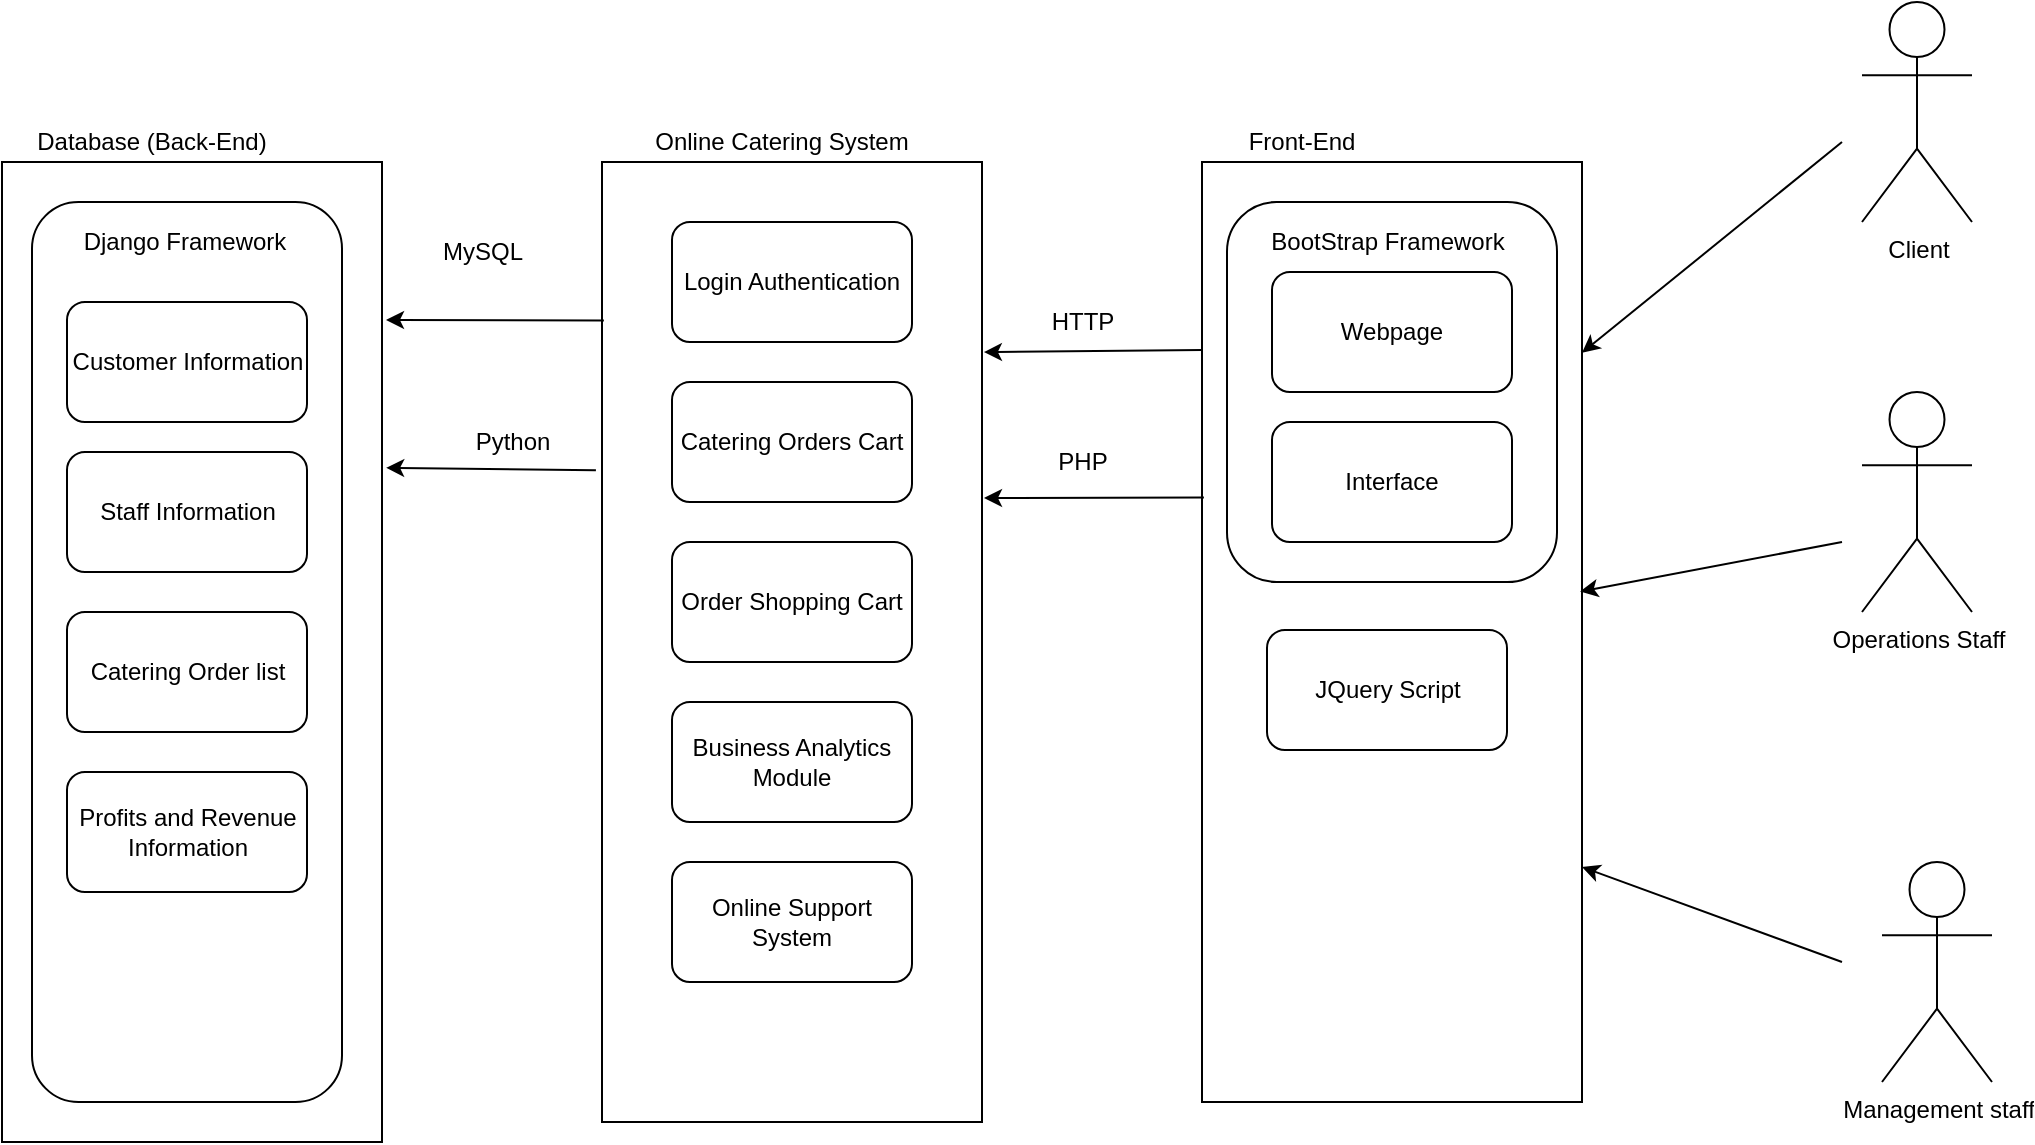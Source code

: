 <mxfile version="13.6.9" type="github">
  <diagram id="Uiol1SnUfE1j45obXhNL" name="Page-1">
    <mxGraphModel dx="1422" dy="763" grid="1" gridSize="10" guides="1" tooltips="1" connect="1" arrows="1" fold="1" page="1" pageScale="1" pageWidth="1169" pageHeight="827" math="0" shadow="0">
      <root>
        <mxCell id="0" />
        <mxCell id="1" parent="0" />
        <mxCell id="VPgzE5QrAe7zwuN9dMEH-3" value="" style="rounded=0;whiteSpace=wrap;html=1;" parent="1" vertex="1">
          <mxGeometry x="720" y="180" width="190" height="470" as="geometry" />
        </mxCell>
        <mxCell id="2aSgEpUVukIeS3NCcZiI-8" value="" style="rounded=1;whiteSpace=wrap;html=1;" vertex="1" parent="1">
          <mxGeometry x="732.5" y="200" width="165" height="190" as="geometry" />
        </mxCell>
        <mxCell id="bI4hTeVT0tQoFy_GIRa0-6" value="" style="rounded=0;whiteSpace=wrap;html=1;" parent="1" vertex="1">
          <mxGeometry x="120" y="180" width="190" height="490" as="geometry" />
        </mxCell>
        <mxCell id="2aSgEpUVukIeS3NCcZiI-6" value="" style="rounded=1;whiteSpace=wrap;html=1;" vertex="1" parent="1">
          <mxGeometry x="135" y="200" width="155" height="450" as="geometry" />
        </mxCell>
        <mxCell id="bI4hTeVT0tQoFy_GIRa0-11" value="Webpage" style="rounded=1;whiteSpace=wrap;html=1;" parent="1" vertex="1">
          <mxGeometry x="755" y="235" width="120" height="60" as="geometry" />
        </mxCell>
        <mxCell id="bI4hTeVT0tQoFy_GIRa0-1" value="Front-End" style="text;html=1;strokeColor=none;fillColor=none;align=center;verticalAlign=middle;whiteSpace=wrap;rounded=0;" parent="1" vertex="1">
          <mxGeometry x="730" y="160" width="80" height="20" as="geometry" />
        </mxCell>
        <mxCell id="bI4hTeVT0tQoFy_GIRa0-7" value="" style="rounded=0;whiteSpace=wrap;html=1;" parent="1" vertex="1">
          <mxGeometry x="420" y="180" width="190" height="480" as="geometry" />
        </mxCell>
        <mxCell id="bI4hTeVT0tQoFy_GIRa0-4" value="Login Authentication" style="rounded=1;whiteSpace=wrap;html=1;" parent="1" vertex="1">
          <mxGeometry x="455" y="210" width="120" height="60" as="geometry" />
        </mxCell>
        <mxCell id="bI4hTeVT0tQoFy_GIRa0-8" value="Database (Back-End)" style="text;html=1;strokeColor=none;fillColor=none;align=center;verticalAlign=middle;whiteSpace=wrap;rounded=0;" parent="1" vertex="1">
          <mxGeometry x="120" y="160" width="150" height="20" as="geometry" />
        </mxCell>
        <mxCell id="bI4hTeVT0tQoFy_GIRa0-9" value="Online Catering System" style="text;html=1;strokeColor=none;fillColor=none;align=center;verticalAlign=middle;whiteSpace=wrap;rounded=0;" parent="1" vertex="1">
          <mxGeometry x="420" y="160" width="180" height="20" as="geometry" />
        </mxCell>
        <mxCell id="bI4hTeVT0tQoFy_GIRa0-10" value="Customer Information" style="rounded=1;whiteSpace=wrap;html=1;" parent="1" vertex="1">
          <mxGeometry x="152.5" y="250" width="120" height="60" as="geometry" />
        </mxCell>
        <mxCell id="bI4hTeVT0tQoFy_GIRa0-12" value="Catering Orders Cart" style="rounded=1;whiteSpace=wrap;html=1;" parent="1" vertex="1">
          <mxGeometry x="455" y="290" width="120" height="60" as="geometry" />
        </mxCell>
        <mxCell id="bI4hTeVT0tQoFy_GIRa0-13" value="Staff Information" style="rounded=1;whiteSpace=wrap;html=1;" parent="1" vertex="1">
          <mxGeometry x="152.5" y="325" width="120" height="60" as="geometry" />
        </mxCell>
        <mxCell id="bI4hTeVT0tQoFy_GIRa0-14" value="Client" style="shape=umlActor;verticalLabelPosition=bottom;verticalAlign=top;html=1;outlineConnect=0;" parent="1" vertex="1">
          <mxGeometry x="1050" y="100" width="55" height="110" as="geometry" />
        </mxCell>
        <mxCell id="bI4hTeVT0tQoFy_GIRa0-15" value="Operations Staff" style="shape=umlActor;verticalLabelPosition=bottom;verticalAlign=top;html=1;outlineConnect=0;" parent="1" vertex="1">
          <mxGeometry x="1050" y="295" width="55" height="110" as="geometry" />
        </mxCell>
        <mxCell id="bI4hTeVT0tQoFy_GIRa0-16" value="Management staff" style="shape=umlActor;verticalLabelPosition=bottom;verticalAlign=top;html=1;outlineConnect=0;" parent="1" vertex="1">
          <mxGeometry x="1060" y="530" width="55" height="110" as="geometry" />
        </mxCell>
        <mxCell id="bI4hTeVT0tQoFy_GIRa0-18" value="Order Shopping Cart" style="rounded=1;whiteSpace=wrap;html=1;" parent="1" vertex="1">
          <mxGeometry x="455" y="370" width="120" height="60" as="geometry" />
        </mxCell>
        <mxCell id="8wUuKGkAHpBmM9qBxKhN-1" value="" style="endArrow=classic;html=1;entryX=1.005;entryY=0.198;entryDx=0;entryDy=0;exitX=0;exitY=0.2;exitDx=0;exitDy=0;entryPerimeter=0;exitPerimeter=0;" parent="1" source="VPgzE5QrAe7zwuN9dMEH-3" target="bI4hTeVT0tQoFy_GIRa0-7" edge="1">
          <mxGeometry width="50" height="50" relative="1" as="geometry">
            <mxPoint x="680" y="610" as="sourcePoint" />
            <mxPoint x="730" y="560" as="targetPoint" />
          </mxGeometry>
        </mxCell>
        <mxCell id="8wUuKGkAHpBmM9qBxKhN-5" value="" style="endArrow=classic;html=1;entryX=1;entryY=0.203;entryDx=0;entryDy=0;entryPerimeter=0;" parent="1" target="VPgzE5QrAe7zwuN9dMEH-3" edge="1">
          <mxGeometry width="50" height="50" relative="1" as="geometry">
            <mxPoint x="1040" y="170" as="sourcePoint" />
            <mxPoint x="960" y="90" as="targetPoint" />
          </mxGeometry>
        </mxCell>
        <mxCell id="8wUuKGkAHpBmM9qBxKhN-6" value="" style="endArrow=classic;html=1;entryX=0.995;entryY=0.457;entryDx=0;entryDy=0;entryPerimeter=0;" parent="1" target="VPgzE5QrAe7zwuN9dMEH-3" edge="1">
          <mxGeometry width="50" height="50" relative="1" as="geometry">
            <mxPoint x="1040" y="370" as="sourcePoint" />
            <mxPoint x="1030" y="570" as="targetPoint" />
          </mxGeometry>
        </mxCell>
        <mxCell id="8wUuKGkAHpBmM9qBxKhN-7" value="" style="endArrow=classic;html=1;entryX=1;entryY=0.75;entryDx=0;entryDy=0;" parent="1" target="VPgzE5QrAe7zwuN9dMEH-3" edge="1">
          <mxGeometry width="50" height="50" relative="1" as="geometry">
            <mxPoint x="1040" y="580" as="sourcePoint" />
            <mxPoint x="960" y="610" as="targetPoint" />
          </mxGeometry>
        </mxCell>
        <mxCell id="8wUuKGkAHpBmM9qBxKhN-8" value="HTTP" style="text;html=1;align=center;verticalAlign=middle;resizable=0;points=[];autosize=1;" parent="1" vertex="1">
          <mxGeometry x="635" y="250" width="50" height="20" as="geometry" />
        </mxCell>
        <mxCell id="8wUuKGkAHpBmM9qBxKhN-11" value="Interface" style="rounded=1;whiteSpace=wrap;html=1;" parent="1" vertex="1">
          <mxGeometry x="755" y="310" width="120" height="60" as="geometry" />
        </mxCell>
        <mxCell id="8wUuKGkAHpBmM9qBxKhN-12" value="JQuery Script" style="rounded=1;whiteSpace=wrap;html=1;" parent="1" vertex="1">
          <mxGeometry x="752.5" y="414" width="120" height="60" as="geometry" />
        </mxCell>
        <mxCell id="8wUuKGkAHpBmM9qBxKhN-14" value="" style="endArrow=classic;html=1;exitX=0.005;exitY=0.165;exitDx=0;exitDy=0;exitPerimeter=0;" parent="1" source="bI4hTeVT0tQoFy_GIRa0-7" edge="1">
          <mxGeometry width="50" height="50" relative="1" as="geometry">
            <mxPoint x="340" y="260" as="sourcePoint" />
            <mxPoint x="312" y="259" as="targetPoint" />
          </mxGeometry>
        </mxCell>
        <mxCell id="8wUuKGkAHpBmM9qBxKhN-15" value="MySQL" style="text;html=1;align=center;verticalAlign=middle;resizable=0;points=[];autosize=1;" parent="1" vertex="1">
          <mxGeometry x="335" y="215" width="50" height="20" as="geometry" />
        </mxCell>
        <mxCell id="8wUuKGkAHpBmM9qBxKhN-16" value="" style="endArrow=classic;html=1;exitX=0.005;exitY=0.357;exitDx=0;exitDy=0;exitPerimeter=0;" parent="1" source="VPgzE5QrAe7zwuN9dMEH-3" edge="1">
          <mxGeometry width="50" height="50" relative="1" as="geometry">
            <mxPoint x="716" y="348" as="sourcePoint" />
            <mxPoint x="611" y="348" as="targetPoint" />
          </mxGeometry>
        </mxCell>
        <mxCell id="8wUuKGkAHpBmM9qBxKhN-17" value="PHP" style="text;html=1;align=center;verticalAlign=middle;resizable=0;points=[];autosize=1;" parent="1" vertex="1">
          <mxGeometry x="640" y="320" width="40" height="20" as="geometry" />
        </mxCell>
        <mxCell id="2aSgEpUVukIeS3NCcZiI-1" value="Business Analytics Module" style="rounded=1;whiteSpace=wrap;html=1;" vertex="1" parent="1">
          <mxGeometry x="455" y="450" width="120" height="60" as="geometry" />
        </mxCell>
        <mxCell id="2aSgEpUVukIeS3NCcZiI-2" value="Catering Order list" style="rounded=1;whiteSpace=wrap;html=1;" vertex="1" parent="1">
          <mxGeometry x="152.5" y="405" width="120" height="60" as="geometry" />
        </mxCell>
        <mxCell id="2aSgEpUVukIeS3NCcZiI-3" value="Profits and Revenue Information" style="rounded=1;whiteSpace=wrap;html=1;" vertex="1" parent="1">
          <mxGeometry x="152.5" y="485" width="120" height="60" as="geometry" />
        </mxCell>
        <mxCell id="2aSgEpUVukIeS3NCcZiI-4" value="" style="endArrow=classic;html=1;entryX=1.011;entryY=0.312;entryDx=0;entryDy=0;entryPerimeter=0;exitX=-0.016;exitY=0.321;exitDx=0;exitDy=0;exitPerimeter=0;" edge="1" parent="1" source="bI4hTeVT0tQoFy_GIRa0-7" target="bI4hTeVT0tQoFy_GIRa0-6">
          <mxGeometry width="50" height="50" relative="1" as="geometry">
            <mxPoint x="370" y="390" as="sourcePoint" />
            <mxPoint x="420" y="340" as="targetPoint" />
          </mxGeometry>
        </mxCell>
        <mxCell id="2aSgEpUVukIeS3NCcZiI-5" value="Python" style="text;html=1;align=center;verticalAlign=middle;resizable=0;points=[];autosize=1;" vertex="1" parent="1">
          <mxGeometry x="350" y="310" width="50" height="20" as="geometry" />
        </mxCell>
        <mxCell id="2aSgEpUVukIeS3NCcZiI-7" value="Django Framework" style="text;html=1;strokeColor=none;fillColor=none;align=center;verticalAlign=middle;whiteSpace=wrap;rounded=0;" vertex="1" parent="1">
          <mxGeometry x="152.5" y="210" width="117" height="20" as="geometry" />
        </mxCell>
        <mxCell id="2aSgEpUVukIeS3NCcZiI-10" value="BootStrap Framework" style="text;html=1;strokeColor=none;fillColor=none;align=center;verticalAlign=middle;whiteSpace=wrap;rounded=0;" vertex="1" parent="1">
          <mxGeometry x="748.75" y="210" width="127.5" height="20" as="geometry" />
        </mxCell>
        <mxCell id="2aSgEpUVukIeS3NCcZiI-11" value="Online Support System" style="rounded=1;whiteSpace=wrap;html=1;" vertex="1" parent="1">
          <mxGeometry x="455" y="530" width="120" height="60" as="geometry" />
        </mxCell>
      </root>
    </mxGraphModel>
  </diagram>
</mxfile>
